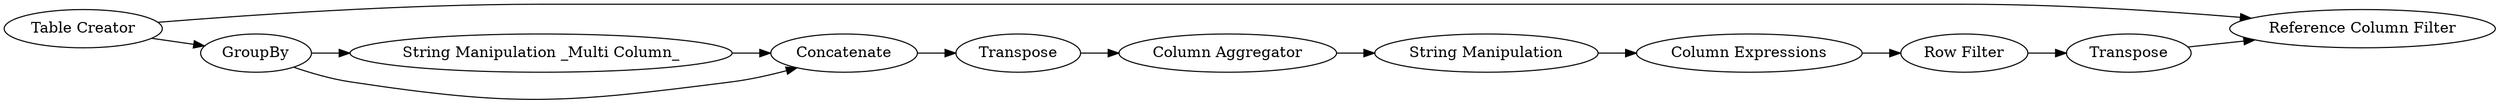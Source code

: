 digraph {
	"2511971373837429268_395" [label="Table Creator"]
	"2511971373837429268_469" [label="Reference Column Filter"]
	"2511971373837429268_467" [label="Row Filter"]
	"2511971373837429268_465" [label="Column Aggregator"]
	"2511971373837429268_464" [label=Transpose]
	"2511971373837429268_455" [label="String Manipulation _Multi Column_"]
	"2511971373837429268_448" [label=GroupBy]
	"2511971373837429268_459" [label=Concatenate]
	"2511971373837429268_468" [label=Transpose]
	"2511971373837429268_471" [label="String Manipulation"]
	"2511971373837429268_457" [label="Column Expressions"]
	"2511971373837429268_455" -> "2511971373837429268_459"
	"2511971373837429268_448" -> "2511971373837429268_455"
	"2511971373837429268_448" -> "2511971373837429268_459"
	"2511971373837429268_395" -> "2511971373837429268_448"
	"2511971373837429268_468" -> "2511971373837429268_469"
	"2511971373837429268_395" -> "2511971373837429268_469"
	"2511971373837429268_465" -> "2511971373837429268_471"
	"2511971373837429268_464" -> "2511971373837429268_465"
	"2511971373837429268_471" -> "2511971373837429268_457"
	"2511971373837429268_457" -> "2511971373837429268_467"
	"2511971373837429268_467" -> "2511971373837429268_468"
	"2511971373837429268_459" -> "2511971373837429268_464"
	rankdir=LR
}
